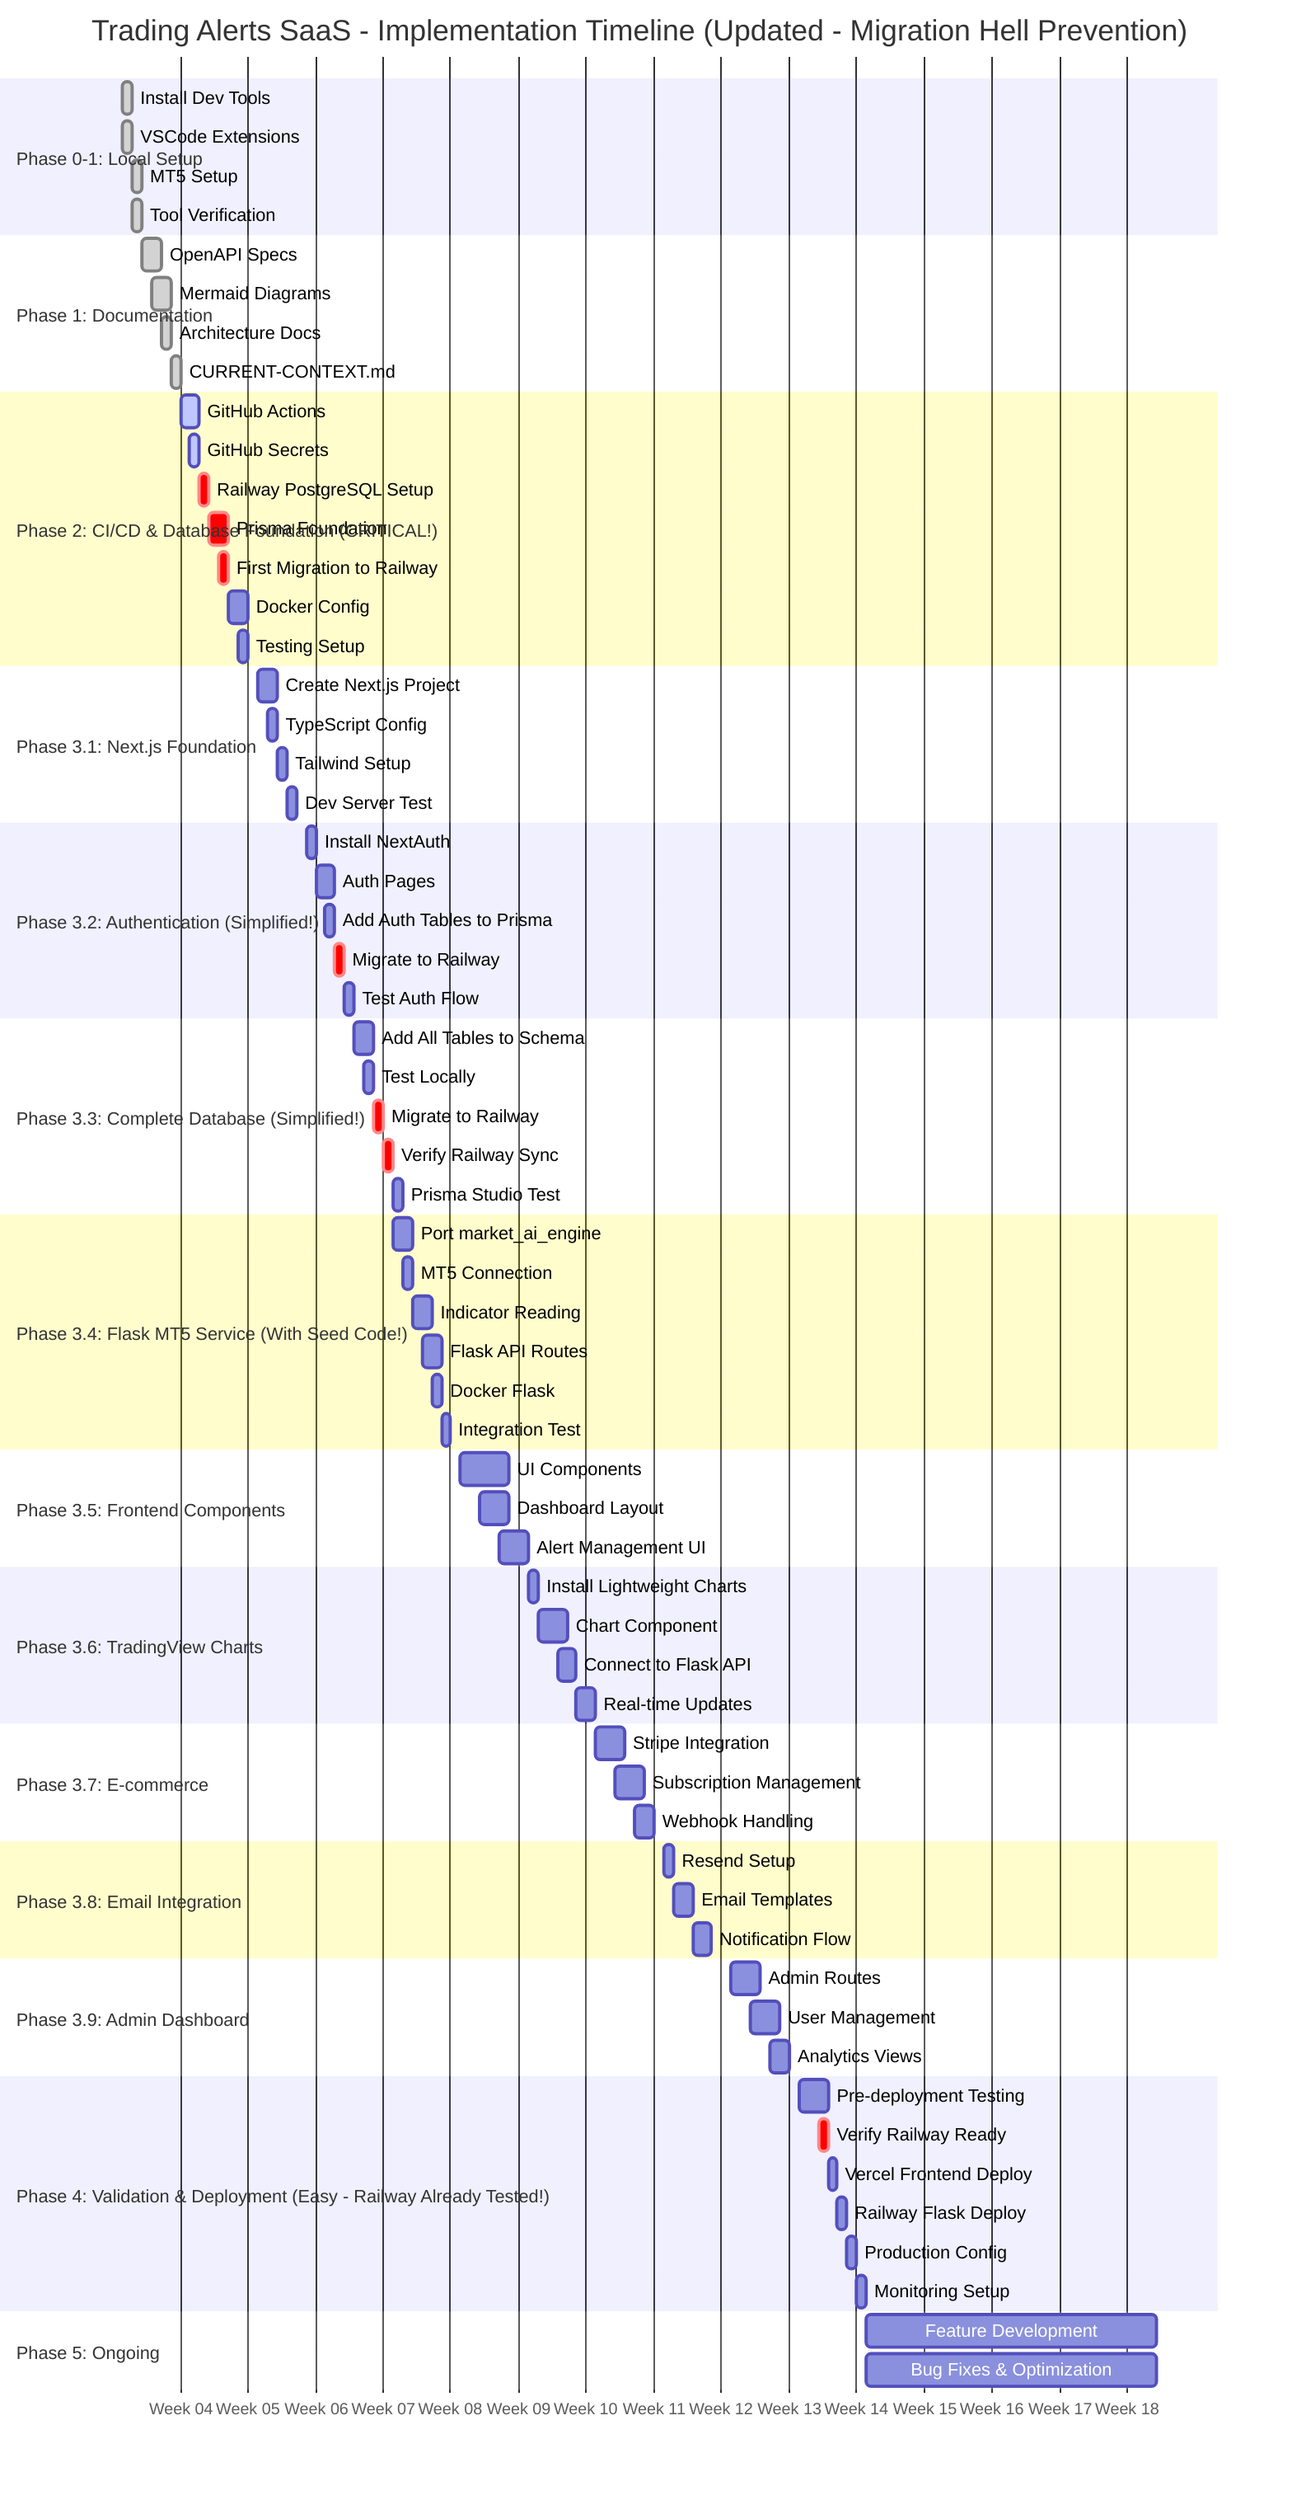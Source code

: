 gantt
    title Trading Alerts SaaS - Implementation Timeline (Updated - Migration Hell Prevention)
    dateFormat YYYY-MM-DD
    axisFormat Week %W
    
    section Phase 0-1: Local Setup
    Install Dev Tools           :done, phase01, 2025-01-27, 1d
    VSCode Extensions           :done, phase01b, 2025-01-27, 1d
    MT5 Setup                   :done, phase01c, 2025-01-28, 1d
    Tool Verification           :done, phase01d, 2025-01-28, 1d
    
    section Phase 1: Documentation
    OpenAPI Specs               :done, phase11, 2025-01-29, 2d
    Mermaid Diagrams            :done, phase12, 2025-01-30, 2d
    Architecture Docs           :done, phase13, 2025-01-31, 1d
    CURRENT-CONTEXT.md          :done, phase14, 2025-02-01, 1d
    
    section Phase 2: CI/CD & Database Foundation (CRITICAL!)
    GitHub Actions              :active, phase21, 2025-02-02, 2d
    GitHub Secrets              :active, phase22, 2025-02-03, 1d
    Railway PostgreSQL Setup    :crit, phase23, 2025-02-04, 1d
    Prisma Foundation           :crit, phase24, 2025-02-05, 2d
    First Migration to Railway  :crit, phase25, 2025-02-06, 1d
    Docker Config               :phase26, 2025-02-07, 2d
    Testing Setup               :phase27, 2025-02-08, 1d
    
    section Phase 3.1: Next.js Foundation
    Create Next.js Project      :phase311, 2025-02-10, 2d
    TypeScript Config           :phase312, 2025-02-11, 1d
    Tailwind Setup              :phase313, 2025-02-12, 1d
    Dev Server Test             :phase314, 2025-02-13, 1d
    
    section Phase 3.2: Authentication (Simplified!)
    Install NextAuth            :phase321, 2025-02-15, 1d
    Auth Pages                  :phase322, 2025-02-16, 2d
    Add Auth Tables to Prisma   :phase323, 2025-02-17, 1d
    Migrate to Railway          :crit, phase324, 2025-02-18, 1d
    Test Auth Flow              :phase325, 2025-02-19, 1d
    
    section Phase 3.3: Complete Database (Simplified!)
    Add All Tables to Schema    :phase331, 2025-02-20, 2d
    Test Locally                :phase332, 2025-02-21, 1d
    Migrate to Railway          :crit, phase333, 2025-02-22, 1d
    Verify Railway Sync         :crit, phase334, 2025-02-23, 1d
    Prisma Studio Test          :phase335, 2025-02-24, 1d
    
    section Phase 3.4: Flask MT5 Service (With Seed Code!)
    Port market_ai_engine       :phase341, 2025-02-24, 2d
    MT5 Connection              :phase342, 2025-02-25, 1d
    Indicator Reading           :phase343, 2025-02-26, 2d
    Flask API Routes            :phase344, 2025-02-27, 2d
    Docker Flask                :phase345, 2025-02-28, 1d
    Integration Test            :phase346, 2025-03-01, 1d
    
    section Phase 3.5: Frontend Components
    UI Components               :phase351, 2025-03-03, 5d
    Dashboard Layout            :phase352, 2025-03-05, 3d
    Alert Management UI         :phase353, 2025-03-07, 3d
    
    section Phase 3.6: TradingView Charts
    Install Lightweight Charts  :phase361, 2025-03-10, 1d
    Chart Component             :phase362, 2025-03-11, 3d
    Connect to Flask API        :phase363, 2025-03-13, 2d
    Real-time Updates           :phase364, 2025-03-15, 2d
    
    section Phase 3.7: E-commerce
    Stripe Integration          :phase371, 2025-03-17, 3d
    Subscription Management     :phase372, 2025-03-19, 3d
    Webhook Handling            :phase373, 2025-03-21, 2d
    
    section Phase 3.8: Email Integration
    Resend Setup                :phase381, 2025-03-24, 1d
    Email Templates             :phase382, 2025-03-25, 2d
    Notification Flow           :phase383, 2025-03-27, 2d
    
    section Phase 3.9: Admin Dashboard
    Admin Routes                :phase391, 2025-03-31, 3d
    User Management             :phase392, 2025-04-02, 3d
    Analytics Views             :phase393, 2025-04-04, 2d
    
    section Phase 4: Validation & Deployment (Easy - Railway Already Tested!)
    Pre-deployment Testing      :phase41, 2025-04-07, 3d
    Verify Railway Ready        :crit, phase42, 2025-04-09, 1d
    Vercel Frontend Deploy      :phase43, 2025-04-10, 1d
    Railway Flask Deploy        :phase44, 2025-04-11, 1d
    Production Config           :phase45, 2025-04-12, 1d
    Monitoring Setup            :phase46, 2025-04-13, 1d
    
    section Phase 5: Ongoing
    Feature Development         :phase51, 2025-04-14, 30d
    Bug Fixes & Optimization    :phase52, 2025-04-14, 30d
